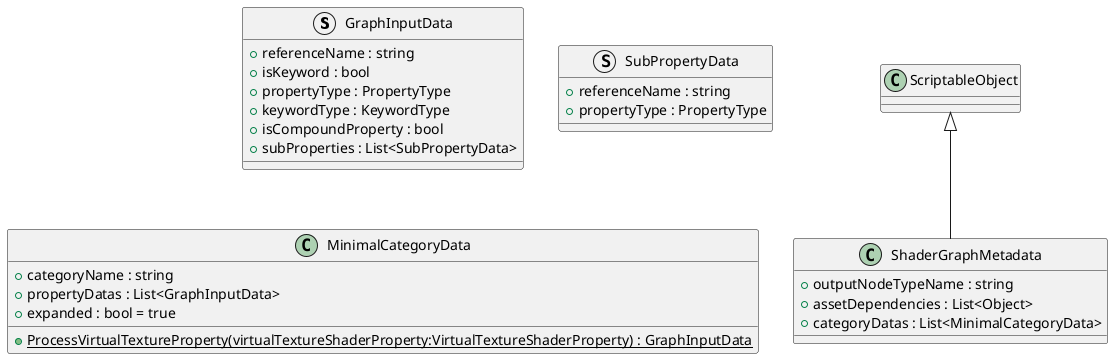 @startuml
struct GraphInputData {
    + referenceName : string
    + isKeyword : bool
    + propertyType : PropertyType
    + keywordType : KeywordType
    + isCompoundProperty : bool
    + subProperties : List<SubPropertyData>
}
struct SubPropertyData {
    + referenceName : string
    + propertyType : PropertyType
}
class MinimalCategoryData {
    + {static} ProcessVirtualTextureProperty(virtualTextureShaderProperty:VirtualTextureShaderProperty) : GraphInputData
    + categoryName : string
    + propertyDatas : List<GraphInputData>
    + expanded : bool = true
}
class ShaderGraphMetadata {
    + outputNodeTypeName : string
    + assetDependencies : List<Object>
    + categoryDatas : List<MinimalCategoryData>
}
ScriptableObject <|-- ShaderGraphMetadata
@enduml
